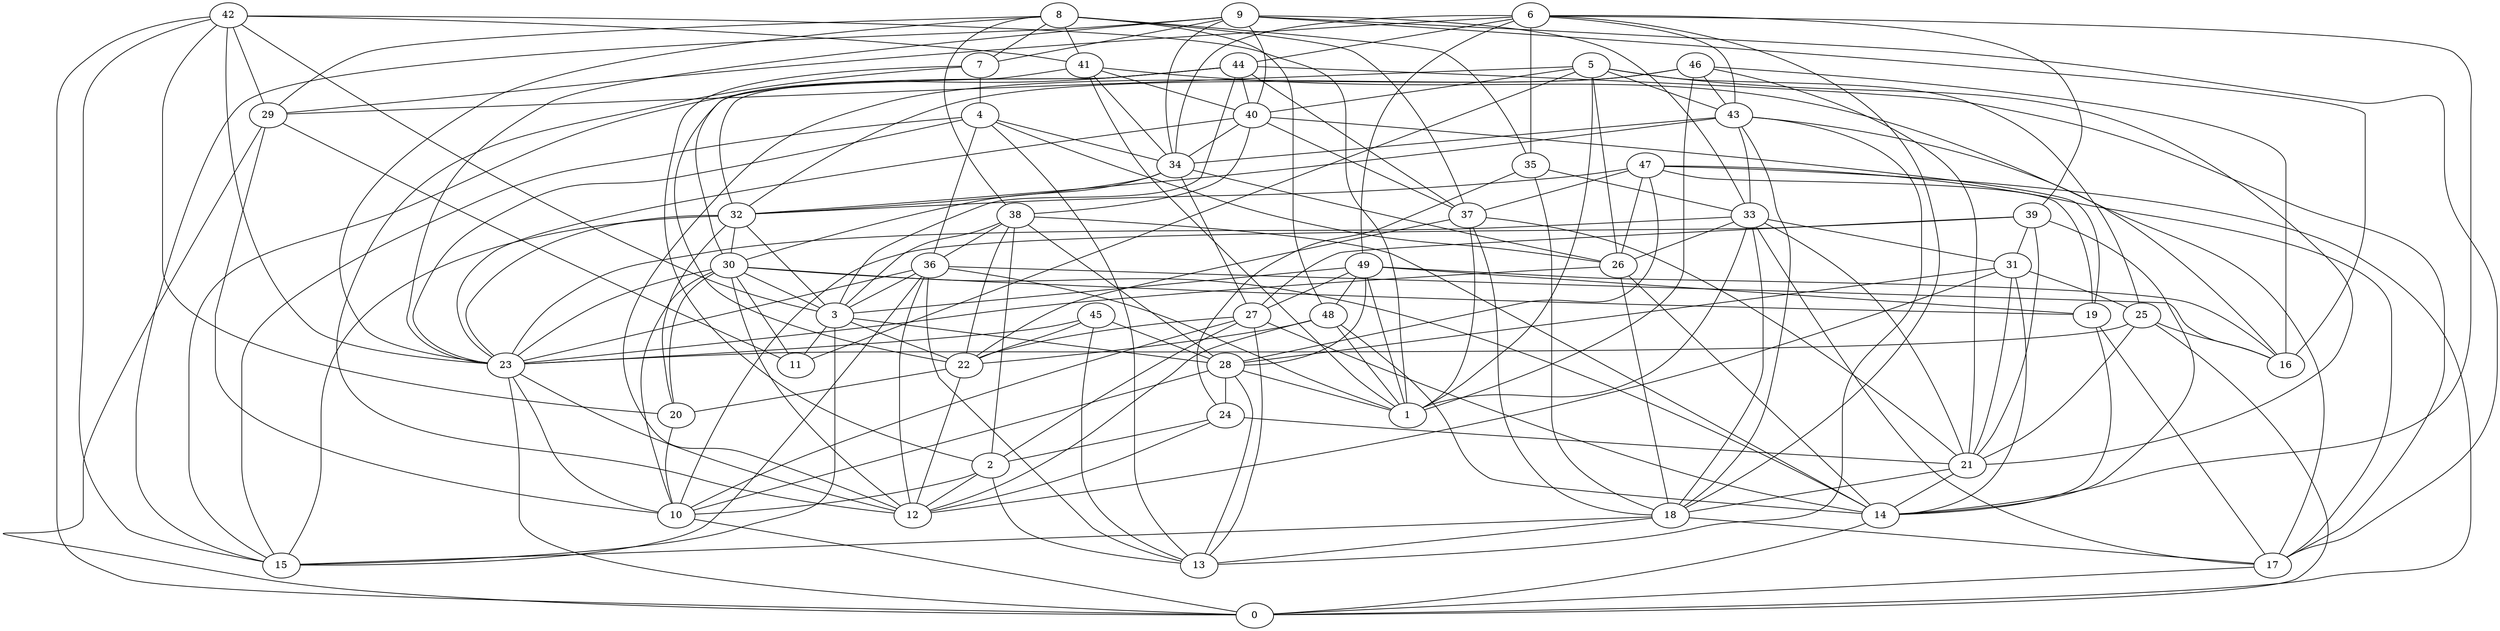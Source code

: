 digraph GG_graph {

subgraph G_graph {
edge [color = black]
"31" -> "12" [dir = none]
"48" -> "22" [dir = none]
"48" -> "12" [dir = none]
"48" -> "1" [dir = none]
"4" -> "15" [dir = none]
"4" -> "23" [dir = none]
"4" -> "13" [dir = none]
"4" -> "34" [dir = none]
"45" -> "28" [dir = none]
"45" -> "23" [dir = none]
"45" -> "13" [dir = none]
"6" -> "43" [dir = none]
"6" -> "29" [dir = none]
"6" -> "14" [dir = none]
"30" -> "23" [dir = none]
"30" -> "14" [dir = none]
"30" -> "20" [dir = none]
"30" -> "12" [dir = none]
"30" -> "11" [dir = none]
"49" -> "19" [dir = none]
"49" -> "1" [dir = none]
"42" -> "20" [dir = none]
"42" -> "1" [dir = none]
"42" -> "15" [dir = none]
"42" -> "0" [dir = none]
"42" -> "23" [dir = none]
"24" -> "21" [dir = none]
"24" -> "2" [dir = none]
"25" -> "23" [dir = none]
"25" -> "21" [dir = none]
"44" -> "40" [dir = none]
"44" -> "32" [dir = none]
"44" -> "3" [dir = none]
"44" -> "17" [dir = none]
"8" -> "41" [dir = none]
"8" -> "7" [dir = none]
"8" -> "29" [dir = none]
"38" -> "14" [dir = none]
"38" -> "22" [dir = none]
"33" -> "1" [dir = none]
"33" -> "23" [dir = none]
"33" -> "21" [dir = none]
"33" -> "31" [dir = none]
"39" -> "21" [dir = none]
"39" -> "14" [dir = none]
"39" -> "10" [dir = none]
"29" -> "11" [dir = none]
"29" -> "10" [dir = none]
"9" -> "40" [dir = none]
"9" -> "33" [dir = none]
"9" -> "7" [dir = none]
"40" -> "38" [dir = none]
"40" -> "34" [dir = none]
"40" -> "37" [dir = none]
"40" -> "23" [dir = none]
"22" -> "20" [dir = none]
"10" -> "0" [dir = none]
"7" -> "2" [dir = none]
"7" -> "12" [dir = none]
"41" -> "34" [dir = none]
"28" -> "24" [dir = none]
"28" -> "13" [dir = none]
"46" -> "21" [dir = none]
"46" -> "32" [dir = none]
"43" -> "16" [dir = none]
"43" -> "13" [dir = none]
"36" -> "15" [dir = none]
"36" -> "1" [dir = none]
"36" -> "13" [dir = none]
"36" -> "16" [dir = none]
"37" -> "21" [dir = none]
"37" -> "1" [dir = none]
"37" -> "18" [dir = none]
"27" -> "13" [dir = none]
"27" -> "10" [dir = none]
"27" -> "14" [dir = none]
"35" -> "33" [dir = none]
"35" -> "18" [dir = none]
"47" -> "17" [dir = none]
"47" -> "19" [dir = none]
"47" -> "37" [dir = none]
"47" -> "0" [dir = none]
"19" -> "14" [dir = none]
"34" -> "26" [dir = none]
"26" -> "18" [dir = none]
"26" -> "14" [dir = none]
"32" -> "3" [dir = none]
"32" -> "30" [dir = none]
"32" -> "20" [dir = none]
"32" -> "15" [dir = none]
"23" -> "10" [dir = none]
"23" -> "12" [dir = none]
"21" -> "14" [dir = none]
"21" -> "18" [dir = none]
"5" -> "43" [dir = none]
"5" -> "21" [dir = none]
"5" -> "29" [dir = none]
"5" -> "40" [dir = none]
"3" -> "15" [dir = none]
"41" -> "1" [dir = none]
"29" -> "0" [dir = none]
"28" -> "10" [dir = none]
"49" -> "27" [dir = none]
"26" -> "23" [dir = none]
"19" -> "17" [dir = none]
"43" -> "33" [dir = none]
"2" -> "12" [dir = none]
"25" -> "0" [dir = none]
"27" -> "22" [dir = none]
"33" -> "26" [dir = none]
"48" -> "14" [dir = none]
"27" -> "2" [dir = none]
"6" -> "44" [dir = none]
"24" -> "12" [dir = none]
"18" -> "15" [dir = none]
"46" -> "12" [dir = none]
"9" -> "15" [dir = none]
"30" -> "3" [dir = none]
"31" -> "28" [dir = none]
"39" -> "27" [dir = none]
"49" -> "3" [dir = none]
"43" -> "32" [dir = none]
"49" -> "16" [dir = none]
"4" -> "26" [dir = none]
"18" -> "13" [dir = none]
"25" -> "16" [dir = none]
"18" -> "17" [dir = none]
"36" -> "3" [dir = none]
"32" -> "23" [dir = none]
"6" -> "34" [dir = none]
"22" -> "12" [dir = none]
"41" -> "40" [dir = none]
"30" -> "10" [dir = none]
"45" -> "22" [dir = none]
"46" -> "43" [dir = none]
"5" -> "26" [dir = none]
"49" -> "28" [dir = none]
"43" -> "34" [dir = none]
"40" -> "19" [dir = none]
"49" -> "48" [dir = none]
"4" -> "36" [dir = none]
"9" -> "23" [dir = none]
"42" -> "29" [dir = none]
"46" -> "16" [dir = none]
"9" -> "17" [dir = none]
"36" -> "23" [dir = none]
"17" -> "0" [dir = none]
"3" -> "22" [dir = none]
"42" -> "41" [dir = none]
"44" -> "15" [dir = none]
"2" -> "10" [dir = none]
"3" -> "11" [dir = none]
"30" -> "19" [dir = none]
"6" -> "18" [dir = none]
"44" -> "22" [dir = none]
"42" -> "3" [dir = none]
"38" -> "2" [dir = none]
"43" -> "18" [dir = none]
"41" -> "30" [dir = none]
"6" -> "35" [dir = none]
"20" -> "10" [dir = none]
"31" -> "14" [dir = none]
"38" -> "36" [dir = none]
"9" -> "34" [dir = none]
"34" -> "32" [dir = none]
"5" -> "1" [dir = none]
"47" -> "26" [dir = none]
"8" -> "35" [dir = none]
"33" -> "17" [dir = none]
"28" -> "1" [dir = none]
"5" -> "25" [dir = none]
"34" -> "30" [dir = none]
"38" -> "3" [dir = none]
"35" -> "24" [dir = none]
"37" -> "22" [dir = none]
"36" -> "12" [dir = none]
"34" -> "27" [dir = none]
"8" -> "48" [dir = none]
"33" -> "18" [dir = none]
"31" -> "25" [dir = none]
"8" -> "38" [dir = none]
"8" -> "37" [dir = none]
"31" -> "21" [dir = none]
"38" -> "28" [dir = none]
"5" -> "11" [dir = none]
"14" -> "0" [dir = none]
"9" -> "16" [dir = none]
"47" -> "28" [dir = none]
"23" -> "0" [dir = none]
"8" -> "23" [dir = none]
"44" -> "37" [dir = none]
"41" -> "17" [dir = none]
"6" -> "39" [dir = none]
"3" -> "28" [dir = none]
"7" -> "4" [dir = none]
"39" -> "31" [dir = none]
"2" -> "13" [dir = none]
"6" -> "49" [dir = none]
"46" -> "1" [dir = none]
"47" -> "32" [dir = none]
}

}
